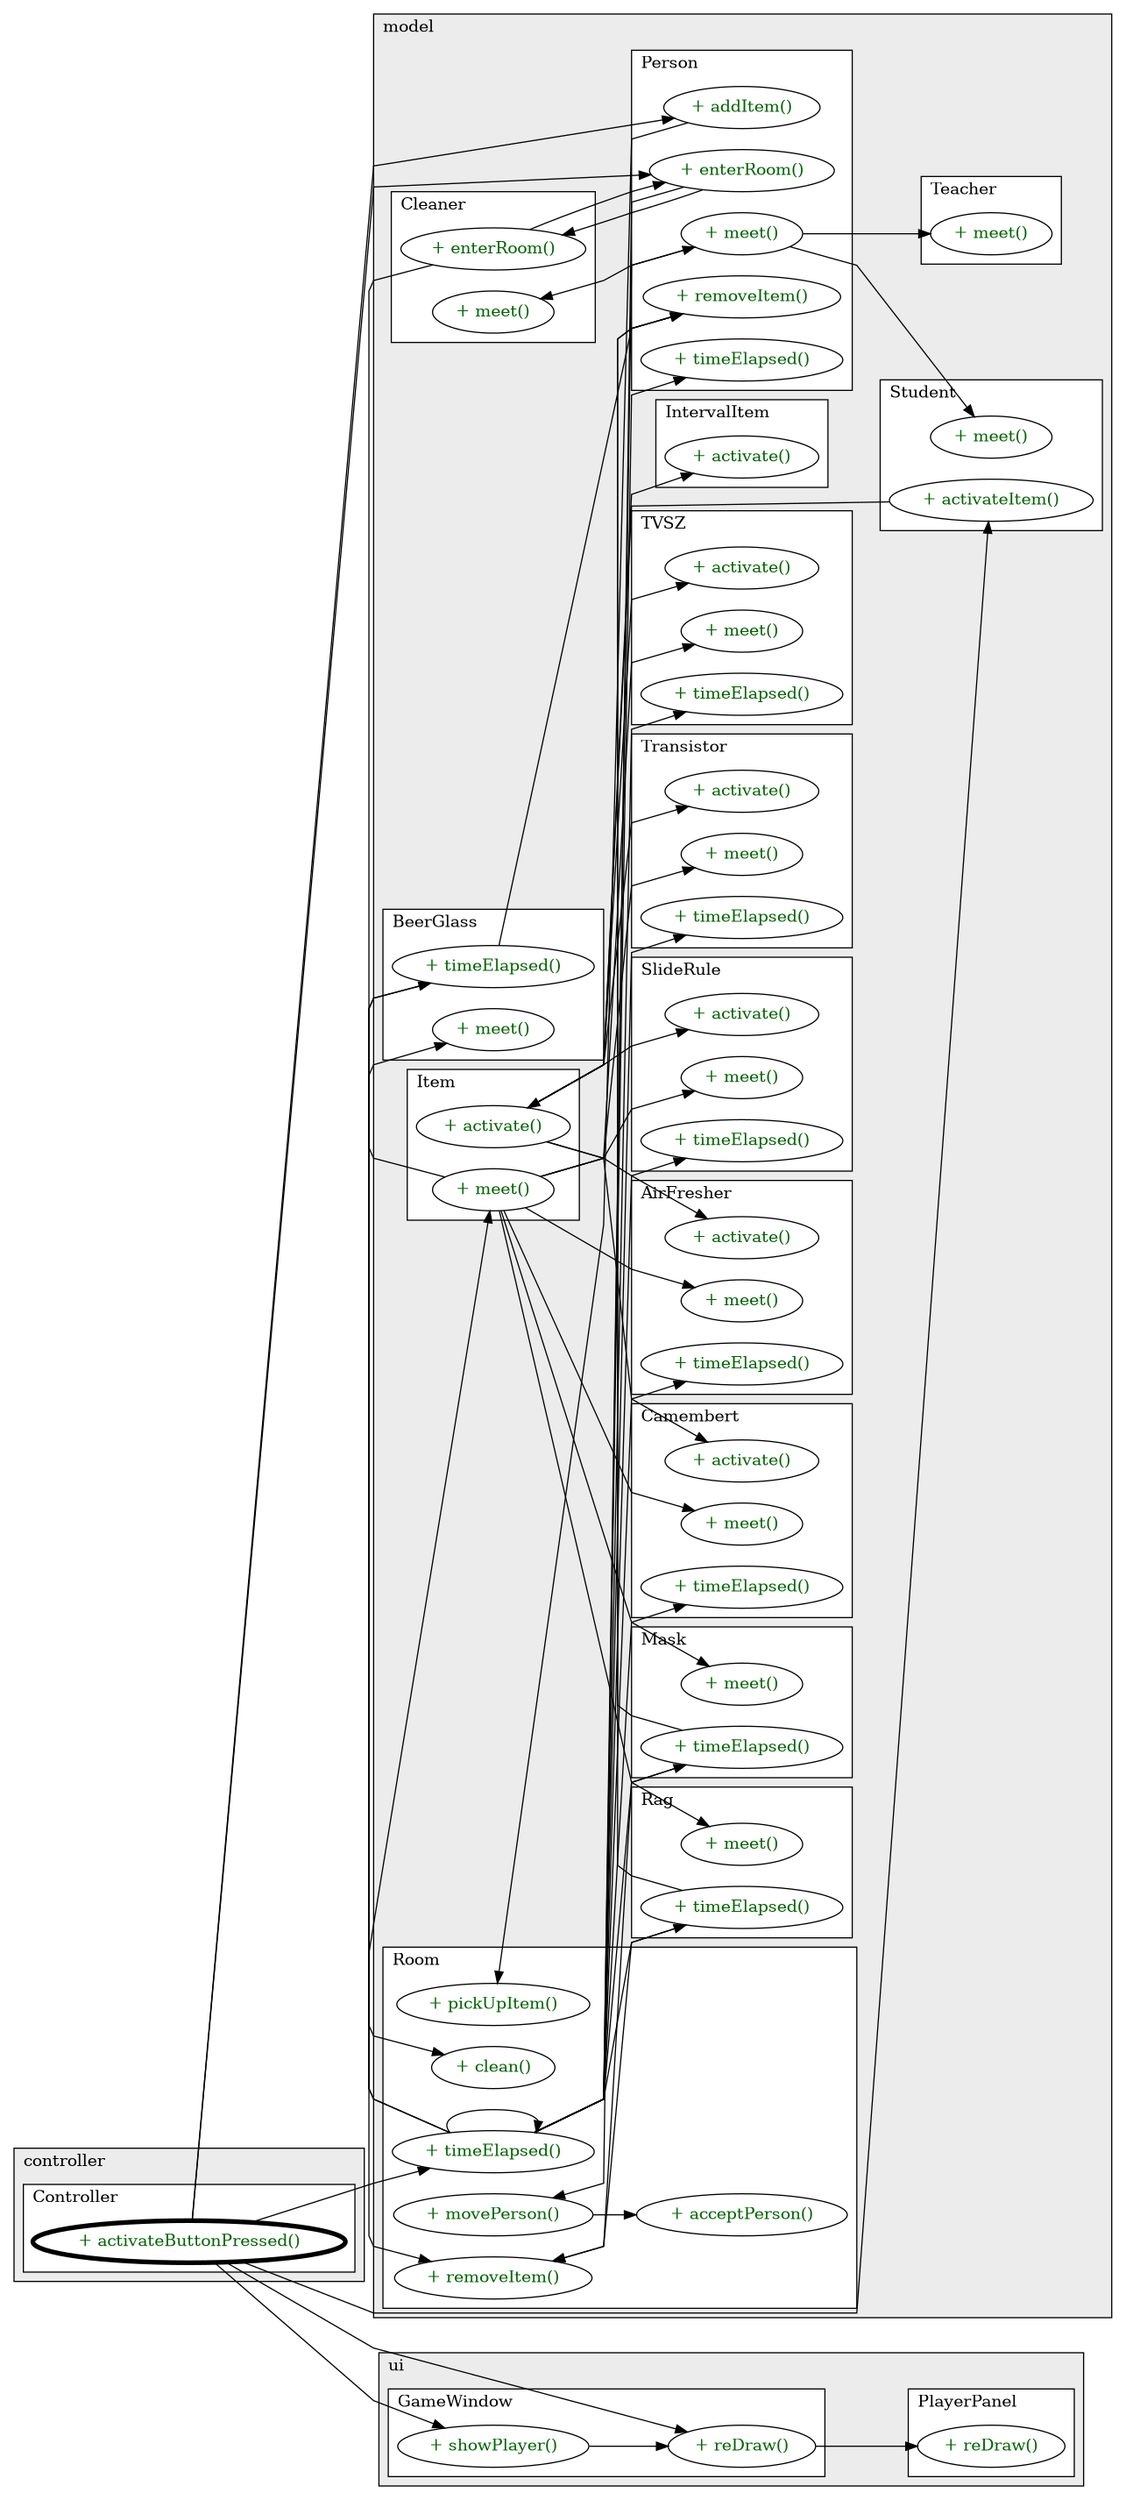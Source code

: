 @startuml

/' diagram meta data start
config=CallConfiguration;
{
  "rootMethod": "controller.Controller#activateButtonPressed()",
  "projectClassification": {
    "searchMode": "OpenProject", // OpenProject, AllProjects
    "includedProjects": "",
    "pathEndKeywords": "*.impl",
    "isClientPath": "",
    "isClientName": "",
    "isTestPath": "",
    "isTestName": "",
    "isMappingPath": "",
    "isMappingName": "",
    "isDataAccessPath": "",
    "isDataAccessName": "",
    "isDataStructurePath": "",
    "isDataStructureName": "",
    "isInterfaceStructuresPath": "",
    "isInterfaceStructuresName": "",
    "isEntryPointPath": "",
    "isEntryPointName": "",
    "treatFinalFieldsAsMandatory": false
  },
  "graphRestriction": {
    "classPackageExcludeFilter": "",
    "classPackageIncludeFilter": "",
    "classNameExcludeFilter": "",
    "classNameIncludeFilter": "",
    "methodNameExcludeFilter": "",
    "methodNameIncludeFilter": "",
    "removeByInheritance": "", // inheritance/annotation based filtering is done in a second step
    "removeByAnnotation": "",
    "removeByClassPackage": "", // cleanup the graph after inheritance/annotation based filtering is done
    "removeByClassName": "",
    "cutMappings": false,
    "cutEnum": true,
    "cutTests": true,
    "cutClient": true,
    "cutDataAccess": true,
    "cutInterfaceStructures": true,
    "cutDataStructures": true,
    "cutGetterAndSetter": true,
    "cutConstructors": true
  },
  "graphTraversal": {
    "forwardDepth": 3,
    "backwardDepth": 3,
    "classPackageExcludeFilter": "",
    "classPackageIncludeFilter": "",
    "classNameExcludeFilter": "",
    "classNameIncludeFilter": "",
    "methodNameExcludeFilter": "",
    "methodNameIncludeFilter": "",
    "hideMappings": false,
    "hideDataStructures": false,
    "hidePrivateMethods": true,
    "hideInterfaceCalls": true, // indirection: implementation -> interface (is hidden) -> implementation
    "onlyShowApplicationEntryPoints": false, // root node is included
    "useMethodCallsForStructureDiagram": "ForwardOnly" // ForwardOnly, BothDirections, No
  },
  "details": {
    "aggregation": "GroupByClass", // ByClass, GroupByClass, None
    "showMethodParametersTypes": false,
    "showMethodParametersNames": false,
    "showMethodReturnType": false,
    "showPackageLevels": 2,
    "showCallOrder": false,
    "edgeMode": "MethodsOnly", // TypesOnly, MethodsOnly, TypesAndMethods, MethodsAndDirectTypeUsage
    "showDetailedClassStructure": false
  },
  "rootClass": "controller.Controller",
  "extensionCallbackMethod": "" // qualified.class.name#methodName - signature: public static String method(String)
}
diagram meta data end '/



digraph g {
    rankdir="LR"
    splines=polyline
    

'nodes 
subgraph cluster_104069929 { 
   	label=model
	labeljust=l
	fillcolor="#ececec"
	style=filled
   
   subgraph cluster_1002356433 { 
   	label=Cleaner
	labeljust=l
	fillcolor=white
	style=filled
   
   Cleaner104069929XXXenterRoom2553083[
	label="+ enterRoom()"
	style=filled
	fillcolor=white
	tooltip="Cleaner

&#10;  A takarító mozgását végrehajtó metódus.&#10;  A takarító mozgási metódusa ugyanazzal kezdődik, mint az eredeti, ősben definiált.&#10;  Majd amennyiben a location-je módosult, meghívja a location-ön a setGas(false) és a clean() metódusait.&#10;  @param roomTo az a szoba, ahova át akar lépni&#10; "
	fontcolor=darkgreen
];

Cleaner104069929XXXmeet1907849355[
	label="+ meet()"
	style=filled
	fillcolor=white
	tooltip="Cleaner

&#10;  A takarító egy személlyel való találkozást kezeli le.&#10;  A takarító nem csinál semmit&#10;  @param person a személy, akivel találkozik&#10; "
	fontcolor=darkgreen
];
} 

subgraph cluster_1293994499 { 
   	label=Teacher
	labeljust=l
	fillcolor=white
	style=filled
   
   Teacher104069929XXXmeet1907849355[
	label="+ meet()"
	style=filled
	fillcolor=white
	tooltip="Teacher

&#10;  A tanár egy személlyel való találkozást kezeli le.&#10;  A személyt, akivel találkozik, megpróbálja megölni, amennyiben nincs lebénulva.&#10;  @param person a személy, akivel találkozik&#10; "
	fontcolor=darkgreen
];
} 

subgraph cluster_1378105930 { 
   	label=AirFresher
	labeljust=l
	fillcolor=white
	style=filled
   
   AirFresher104069929XXXactivate0[
	label="+ activate()"
	style=filled
	fillcolor=white
	tooltip="AirFresher

&#10;  A légfrissítő aktiválása.&#10;  Tartózkodási szobáján meghívja a location.setGas(false) metódust és felfrissíti azt.&#10;  Igényli birtokosánál az önmegsemmisítést (holder.removeItem()).&#10; "
	fontcolor=darkgreen
];

AirFresher104069929XXXmeet1907849355[
	label="+ meet()"
	style=filled
	fillcolor=white
	tooltip="AirFresher

&#10;  Egy személlyel való találkozást kezeli, ha a földön van.&#10;  Nincsen semmilyen hatása a földön.&#10;  @param person Az a személy, akivel találkozik&#10; "
	fontcolor=darkgreen
];

AirFresher104069929XXXtimeElapsed104431[
	label="+ timeElapsed()"
	style=filled
	fillcolor=white
	tooltip="AirFresher

&#10;  Idő telése a tárgyon&#10;  Mivel egyszerhasználatos tárgy, így nem történik vele&#10;  semmi az idő múlásával.&#10;  @param time az eltelt idő&#10; "
	fontcolor=darkgreen
];
} 

subgraph cluster_1541209638 { 
   	label=Person
	labeljust=l
	fillcolor=white
	style=filled
   
   Person104069929XXXaddItem2289459[
	label="+ addItem()"
	style=filled
	fillcolor=white
	tooltip="Person

&#10;  Egy tárgy felvétele, amennyiben a lehetséges&#10;  @param item a felvenni kívánt tárgy&#10; "
	fontcolor=darkgreen
];

Person104069929XXXenterRoom2553083[
	label="+ enterRoom()"
	style=filled
	fillcolor=white
	tooltip="Person

&#10;  A személy mozgását végrehajtó metódus.&#10;  Ha a személy nincs elkábulva, továbbítja a jelenlegi szobájának az átlépés igényét.&#10;  A két szoba felelőssége, hogy a személyt beengedi-e.&#10;  Amennyiben sikeresen átlép a másik szobába, frissíti a tárgyainak tartózkodási helyét is.&#10;  @param roomTo az a szoba, ahova át akar lépni&#10; "
	fontcolor=darkgreen
];

Person104069929XXXmeet1907849355[
	label="+ meet()"
	style=filled
	fillcolor=white
	tooltip="Person

&#10;  Egy személlyel való találkozást kezeli le.&#10;  @param person a személy, akivel találkozik&#10; "
	fontcolor=darkgreen
];

Person104069929XXXremoveItem2289459[
	label="+ removeItem()"
	style=filled
	fillcolor=white
	tooltip="Person

&#10;  Egy tárgy törlése a személy kezéből.&#10;  @param item a törölni kívánt tárgy&#10; "
	fontcolor=darkgreen
];

Person104069929XXXtimeElapsed104431[
	label="+ timeElapsed()"
	style=filled
	fillcolor=white
	tooltip="Person

&#10;  Időtelés szimulálása.&#10;  A személy továbbítja az eltelt időt (time) a nála lévő tárgyaknak.&#10;  Amennyiben kábult a személy, csökkenti a hátralévő kábulási időt.&#10;  @param time az eltelt idő&#10; "
	fontcolor=darkgreen
];
} 

subgraph cluster_159551353 { 
   	label=BeerGlass
	labeljust=l
	fillcolor=white
	style=filled
   
   BeerGlass104069929XXXmeet1907849355[
	label="+ meet()"
	style=filled
	fillcolor=white
	tooltip="BeerGlass

&#10;  Egy személlyel való találkozást kezeli, ha a földön van.&#10;  Nincsen semmilyen hatása, mert ha a földön van nem tud senkit megvédeni.&#10;  @param person Az a személy, akivel találkozik&#10; "
	fontcolor=darkgreen
];

BeerGlass104069929XXXtimeElapsed104431[
	label="+ timeElapsed()"
	style=filled
	fillcolor=white
	tooltip="BeerGlass

&#10;  Idő telése a tárgyon&#10;  Ha aktiválva van a tárgy, akkor a kapott paraméterrel csökkenti az objektum timeRemaining tagváltozóját.&#10;  Ha a timeRemaining elérte a 0-t, akkor kezdeményezi aktuális birtokosánál a tárgy megsemmisítését.&#10;  @param time az eltelt idő&#10; "
	fontcolor=darkgreen
];
} 

subgraph cluster_1669420968 { 
   	label=SlideRule
	labeljust=l
	fillcolor=white
	style=filled
   
   SlideRule104069929XXXactivate0[
	label="+ activate()"
	style=filled
	fillcolor=white
	tooltip="SlideRule

&#10;  Tárgy aktiválása&#10;  Nem történik semmi.&#10; "
	fontcolor=darkgreen
];

SlideRule104069929XXXmeet1907849355[
	label="+ meet()"
	style=filled
	fillcolor=white
	tooltip="SlideRule

&#10;  Találkozás személlyel&#10;  Nem csinál semmit, mert ha földön van nincs funkciója.&#10;  @param person a személy, akivel találkozik a tárgy&#10; "
	fontcolor=darkgreen
];

SlideRule104069929XXXtimeElapsed104431[
	label="+ timeElapsed()"
	style=filled
	fillcolor=white
	tooltip="SlideRule

&#10;  Idő telése a tárgyon&#10;  Mivel egyszerhasználatos tárgy, így nem történik vele semmi az idő múlásával.&#10;  @param time az eltelt idő&#10; "
	fontcolor=darkgreen
];
} 

subgraph cluster_1705623114 { 
   	label=Transistor
	labeljust=l
	fillcolor=white
	style=filled
   
   Transistor104069929XXXactivate0[
	label="+ activate()"
	style=filled
	fillcolor=white
	tooltip="Transistor

&#10;  Tranzisztor aktiválása: párosítás és teleportálás kivitelezése&#10;  Két tranzisztor összekapcsolását illetve azok használatát is lehetővé&#10;  tevő metódus. Amennyiben egy t1 tranzisztort úgy aktiválunk, hogy a hallgatónál még&#10;  nincs másik aktivált tranzisztor és a t1.pair NULL, akkor a t1 párosítási szándékát&#10;  eltároljuk. Amennyiben egy t2 tranzisztort úgy aktiválunk, hogy a t2.pair értéke&#10;  NULL, de a hallgató aktuálisan is rendelkezik egy már párosítási szándékra bejegyzett&#10;  t1 tranzisztorral, akkor a t1-et és a t2-t összekapcsolja, és kiveszi őket a párosítási&#10;  jegyzékből. Amennyiben egy t1 tranzisztort úgy aktiválunk, hogy a t1.pair értéke nem&#10;  NULL, akkor t1-et eldobja a játékos az eredeti szobájában és a t1 birtokosát átlépteti&#10;  az enterRoom() metódus segítségével, t2 tartózkodási helyébe, amit paraméterként ad&#10;  át a személy metódusába.&#10; "
	fontcolor=darkgreen
];

Transistor104069929XXXmeet1907849355[
	label="+ meet()"
	style=filled
	fillcolor=white
	tooltip="Transistor

&#10;  Találkozás emberrel&#10;  Nem csinál semmit.&#10;  @param person a személy, akivel találkozik a tárgy&#10; "
	fontcolor=darkgreen
];

Transistor104069929XXXtimeElapsed104431[
	label="+ timeElapsed()"
	style=filled
	fillcolor=white
	tooltip="Transistor

&#10;  Idő telése a tárgyon&#10;  Nem történik vele semmi.&#10;  @param time az eltelt idő&#10; "
	fontcolor=darkgreen
];
} 

subgraph cluster_1733563306 { 
   	label=Student
	labeljust=l
	fillcolor=white
	style=filled
   
   Student104069929XXXactivateItem2289459[
	label="+ activateItem()"
	style=filled
	fillcolor=white
	tooltip="Student

&#10;  Egy tárgy aktiválása.&#10;  @param item a használni kívánt tárgy&#10; "
	fontcolor=darkgreen
];

Student104069929XXXmeet1907849355[
	label="+ meet()"
	style=filled
	fillcolor=white
	tooltip="Student

&#10;  Egy személlyel való találkozást kezeli le. Köszön a személynek.&#10;  @param person a személy, akivel találkozik&#10; "
	fontcolor=darkgreen
];
} 

subgraph cluster_2011797581 { 
   	label=Rag
	labeljust=l
	fillcolor=white
	style=filled
   
   Rag104069929XXXmeet1907849355[
	label="+ meet()"
	style=filled
	fillcolor=white
	tooltip="Rag

&#10;  Egy személlyel való találkozást lekezelése.&#10;  Az aktivált rongy kezdeményezi a személy megbénítását.&#10;  @param person a személy, akivel találkozik a tárgy&#10; "
	fontcolor=darkgreen
];

Rag104069929XXXtimeElapsed104431[
	label="+ timeElapsed()"
	style=filled
	fillcolor=white
	tooltip="Rag

&#10;  Idő telése a tárgyra&#10;  Ha aktiválva van a tárgy, akkor a timeRemaining értékét&#10;  csökkenti time-mal. Ha elérte a 0-t, akkor aktuális birtokosánál kezdeményezi a tárgy&#10;  megsemmisítését.&#10;  @param time az eltelt idő&#10; "
	fontcolor=darkgreen
];
} 

subgraph cluster_2058534616 { 
   	label=Item
	labeljust=l
	fillcolor=white
	style=filled
   
   Item104069929XXXactivate0[
	label="+ activate()"
	style=filled
	fillcolor=white
	tooltip="Item

&#10;  A tárgy aktiválása.&#10; "
	fontcolor=darkgreen
];

Item104069929XXXmeet1907849355[
	label="+ meet()"
	style=filled
	fillcolor=white
	tooltip="Item

&#10;  Ha a tárgy a földön van egy szobában,&#10;  a szobába belépő új személyekkel való találkozást kezeli.&#10;  @param person a személy, akivel találkozik a tárgy&#10; "
	fontcolor=darkgreen
];
} 

subgraph cluster_2058635953 { 
   	label=Mask
	labeljust=l
	fillcolor=white
	style=filled
   
   Mask104069929XXXmeet1907849355[
	label="+ meet()"
	style=filled
	fillcolor=white
	tooltip="Mask

&#10;  Találkozás személlyel&#10;  Nem csinál semmit, mert ha földön van nincs kit megvédenie.&#10;  @param person a személy, akivel találkozik a tárgy&#10; "
	fontcolor=darkgreen
];

Mask104069929XXXtimeElapsed104431[
	label="+ timeElapsed()"
	style=filled
	fillcolor=white
	tooltip="Mask

&#10;  Idő telése a maszkon&#10;  Ha aktiválva van a tárgy, akkor a timeRemaining értékét&#10;  csökkenti time-mal. Ha elérte a 0-t, akkor adott értékkel csökkenti a durationt és&#10;  visszaállítja az activatedet hamisra. Ha a duration elérte a 0-t akkor aktuális&#10;  birtokosánál kezdeményezi a tárgy megsemmisítését&#10;  @param time az eltelt idő&#10; "
	fontcolor=darkgreen
];
} 

subgraph cluster_2058798240 { 
   	label=Room
	labeljust=l
	fillcolor=white
	style=filled
   
   Room104069929XXXacceptPerson1907849355[
	label="+ acceptPerson()"
	style=filled
	fillcolor=white
	tooltip="Room

&#10;  A paraméterként kapott személyt engedi be a szobába.&#10;  Amennyiben a szoba kapacitása kimerült nem engedi be a személyt. A visszatérési&#10;  értéke a beengedés sikeressége. Ha beengedi a személyt, felel az új személy és a&#10;  szobában tartózkodó személyek kölcsönös találkozásáért, illetve az új személy és&#10;  szobában levő tárgyak találkozásáért. Ha a szoba mérgezett, felel a belépő játékos&#10;  elkábításáért.&#10;  Felel a ragacsosság növeléséért.&#10;  @param person a belépő személy&#10;  @return {@code true} ha sikeresen belépett a szobába {@code false} egyébként&#10; "
	fontcolor=darkgreen
];

Room104069929XXXclean0[
	label="+ clean()"
	style=filled
	fillcolor=white
	tooltip="Room

&#10;  A szoba takarítása.&#10;  Stickiness nullázása. A legutóbb érkezett ember (ez a takarító,&#10;  aki a szobába jövetelkor hívta a függvényt) kivételével&#10;  összes szobában tartózkodó embert átteszi egy másik szobába, amennyiben teheti.&#10;  A szomszédok listájában elölről indul, és ameddig tudja tenni az embereket, addig oda teszi&#10;  (meghívja az adott emberre az enterRoom(r3) metódust az adott r3 szomszédot átadva),&#10;  ha pedig nem tudja, akkor a következő szomszéddal próbálkozik.&#10;  Ha az összes szomszédon végig ment és még mindig maradt ember a szobában, akkor ők ott maradhatnak.&#10; "
	fontcolor=darkgreen
];

Room104069929XXXmovePerson1681949660[
	label="+ movePerson()"
	style=filled
	fillcolor=white
	tooltip="Room

&#10; Ha a szoba jelenleg nincs aktívan elátkozva, a&#10;  paraméterként kapott személy a paraméterként kapott szobába léptetésének igényét továbbítja. A kapott szoba&#10;  értesíti ennek sikerességéről és ő is ezzel tér vissza. Ha igazzal tér vissza, akkor&#10;  eltávolítja a személyt önmagából. Ha a szoba aktívan elátkozott, rögtön hamissal tér vissza.&#10;  @param person a személy, aki át akar lépni&#10;  @param roomTo a szoba, ahova át szeretne lépni&#10;  @return {@code true} ha sikeresen átlépett, {@code false} egyébként&#10; "
	fontcolor=darkgreen
];

Room104069929XXXpickUpItem2289459[
	label="+ pickUpItem()"
	style=filled
	fillcolor=white
	tooltip="Room

&#10;  Egy tárgy felvételének kezdeményezése a szobánál.&#10;  Amennyiben a ragacsosság még nem érte el a határértékét,&#10;  a removeItem()-hez hasonlóan eltávolítja a tárgyat, majd igazzal visszatér.&#10;  Egyébként hamis visszatérési értékkel jelzi a személynek a sikertelen felvételt.&#10;  @param item a tárgy amit fel akarnak venni&#10;  @return {@code true} ha a tárgy felvehető {@code false} egyébként&#10; "
	fontcolor=darkgreen
];

Room104069929XXXremoveItem2289459[
	label="+ removeItem()"
	style=filled
	fillcolor=white
	tooltip="Room

&#10;  Egy tárgy törlése a szobából.&#10;  @param item a törölni kívánt tárgy&#10; "
	fontcolor=darkgreen
];

Room104069929XXXtimeElapsed104431[
	label="+ timeElapsed()"
	style=filled
	fillcolor=white
	tooltip="Room

&#10;  Idő telésének szimulálása. Funckiói:&#10;  Elátkozottsági állapot módosul.&#10;  Továbbítja az eltelt időt a benne lévő személyeknek és tárgyaknak.&#10;  A továbbra is szobában tartózkodó tárgyakat összetalálkoztatja minden személlyel és&#10;  minden személyt kölcsönösen összetalálkoztat egymással.&#10;  @param time az eltelt idő&#10; "
	fontcolor=darkgreen
];
} 

subgraph cluster_2058832910 { 
   	label=TVSZ
	labeljust=l
	fillcolor=white
	style=filled
   
   TVSZ104069929XXXactivate0[
	label="+ activate()"
	style=filled
	fillcolor=white
	tooltip="TVSZ

&#10;  A TVSZ-t manuálisan nem lehet aktiválni, nem történik vele semmi.&#10; "
	fontcolor=darkgreen
];

TVSZ104069929XXXmeet1907849355[
	label="+ meet()"
	style=filled
	fillcolor=white
	tooltip="TVSZ

&#10;  Találkozás személlyel&#10;  Nem csinál semmit. a földön nem tud megvédeni senkit.&#10;  @param person a személy, akivel találkozik a tárgy&#10; "
	fontcolor=darkgreen
];

TVSZ104069929XXXtimeElapsed104431[
	label="+ timeElapsed()"
	style=filled
	fillcolor=white
	tooltip="TVSZ

&#10;  Idő telése a TVSZ-en&#10;  Mivel egyszerhasználatos tárgy, így nem történik vele&#10;  semmi az idő múlásával.&#10;  @param time az eltelt idő&#10; "
	fontcolor=darkgreen
];
} 

subgraph cluster_2119370327 { 
   	label=Camembert
	labeljust=l
	fillcolor=white
	style=filled
   
   Camembert104069929XXXactivate0[
	label="+ activate()"
	style=filled
	fillcolor=white
	tooltip="Camembert

&#10;  A camembert aktiválása.&#10;  Igényli birtokosánál az önmegsemmisítést (holder.removeItem()).&#10;  Tartózkodási szobáján meghívja a location.setGas(true) metódust és elgázosítja azt.&#10; "
	fontcolor=darkgreen
];

Camembert104069929XXXmeet1907849355[
	label="+ meet()"
	style=filled
	fillcolor=white
	tooltip="Camembert

&#10;  Egy személlyel való találkozást kezeli, ha a földön van.&#10;  Nincsen semmilyen hatása.&#10;  @param person Az a személy, akivel találkozik&#10; "
	fontcolor=darkgreen
];

Camembert104069929XXXtimeElapsed104431[
	label="+ timeElapsed()"
	style=filled
	fillcolor=white
	tooltip="Camembert

&#10;  Idő múlása tárgyon.&#10;  Az idő műlása nincs rá hastással, mert egyszerhasználatos tárgy.&#10;  @param time az eltelt idő&#10; "
	fontcolor=darkgreen
];
} 

subgraph cluster_228628541 { 
   	label=IntervalItem
	labeljust=l
	fillcolor=white
	style=filled
   
   IntervalItem104069929XXXactivate0[
	label="+ activate()"
	style=filled
	fillcolor=white
	tooltip="IntervalItem

&#10;  A tárgy aktiválása.&#10; "
	fontcolor=darkgreen
];
} 
} 

subgraph cluster_3732 { 
   	label=ui
	labeljust=l
	fillcolor="#ececec"
	style=filled
   
   subgraph cluster_1924555204 { 
   	label=GameWindow
	labeljust=l
	fillcolor=white
	style=filled
   
   GameWindow3732XXXreDraw0[
	label="+ reDraw()"
	style=filled
	fillcolor=white
	tooltip="GameWindow

null"
	fontcolor=darkgreen
];

GameWindow3732XXXshowPlayer214492645[
	label="+ showPlayer()"
	style=filled
	fillcolor=white
	tooltip="GameWindow

null"
	fontcolor=darkgreen
];
} 

subgraph cluster_204909783 { 
   	label=PlayerPanel
	labeljust=l
	fillcolor=white
	style=filled
   
   PlayerPanel3732XXXreDraw0[
	label="+ reDraw()"
	style=filled
	fillcolor=white
	tooltip="PlayerPanel

null"
	fontcolor=darkgreen
];
} 
} 

subgraph cluster_637428636 { 
   	label=controller
	labeljust=l
	fillcolor="#ececec"
	style=filled
   
   subgraph cluster_1872830130 { 
   	label=Controller
	labeljust=l
	fillcolor=white
	style=filled
   
   Controller637428636XXXactivateButtonPressed0[
	label="+ activateButtonPressed()"
	style=filled
	fillcolor=white
	tooltip="Controller

null"
	penwidth=4
	fontcolor=darkgreen
];
} 
} 

'edges    
BeerGlass104069929XXXtimeElapsed104431 -> Person104069929XXXremoveItem2289459;
BeerGlass104069929XXXtimeElapsed104431 -> Room104069929XXXremoveItem2289459;
Cleaner104069929XXXenterRoom2553083 -> Person104069929XXXenterRoom2553083;
Cleaner104069929XXXenterRoom2553083 -> Room104069929XXXclean0;
Controller637428636XXXactivateButtonPressed0 -> GameWindow3732XXXreDraw0;
Controller637428636XXXactivateButtonPressed0 -> GameWindow3732XXXshowPlayer214492645;
Controller637428636XXXactivateButtonPressed0 -> Person104069929XXXaddItem2289459;
Controller637428636XXXactivateButtonPressed0 -> Person104069929XXXenterRoom2553083;
Controller637428636XXXactivateButtonPressed0 -> Room104069929XXXtimeElapsed104431;
Controller637428636XXXactivateButtonPressed0 -> Student104069929XXXactivateItem2289459;
GameWindow3732XXXreDraw0 -> PlayerPanel3732XXXreDraw0;
GameWindow3732XXXshowPlayer214492645 -> GameWindow3732XXXreDraw0;
Item104069929XXXactivate0 -> AirFresher104069929XXXactivate0;
Item104069929XXXactivate0 -> Camembert104069929XXXactivate0;
Item104069929XXXactivate0 -> IntervalItem104069929XXXactivate0;
Item104069929XXXactivate0 -> SlideRule104069929XXXactivate0;
Item104069929XXXactivate0 -> TVSZ104069929XXXactivate0;
Item104069929XXXactivate0 -> Transistor104069929XXXactivate0;
Item104069929XXXmeet1907849355 -> AirFresher104069929XXXmeet1907849355;
Item104069929XXXmeet1907849355 -> BeerGlass104069929XXXmeet1907849355;
Item104069929XXXmeet1907849355 -> Camembert104069929XXXmeet1907849355;
Item104069929XXXmeet1907849355 -> Mask104069929XXXmeet1907849355;
Item104069929XXXmeet1907849355 -> Rag104069929XXXmeet1907849355;
Item104069929XXXmeet1907849355 -> SlideRule104069929XXXmeet1907849355;
Item104069929XXXmeet1907849355 -> TVSZ104069929XXXmeet1907849355;
Item104069929XXXmeet1907849355 -> Transistor104069929XXXmeet1907849355;
Mask104069929XXXtimeElapsed104431 -> Person104069929XXXremoveItem2289459;
Mask104069929XXXtimeElapsed104431 -> Room104069929XXXremoveItem2289459;
Person104069929XXXaddItem2289459 -> Room104069929XXXpickUpItem2289459;
Person104069929XXXenterRoom2553083 -> Cleaner104069929XXXenterRoom2553083;
Person104069929XXXenterRoom2553083 -> Room104069929XXXmovePerson1681949660;
Person104069929XXXmeet1907849355 -> Cleaner104069929XXXmeet1907849355;
Person104069929XXXmeet1907849355 -> Student104069929XXXmeet1907849355;
Person104069929XXXmeet1907849355 -> Teacher104069929XXXmeet1907849355;
Rag104069929XXXtimeElapsed104431 -> Person104069929XXXremoveItem2289459;
Rag104069929XXXtimeElapsed104431 -> Room104069929XXXremoveItem2289459;
Room104069929XXXmovePerson1681949660 -> Room104069929XXXacceptPerson1907849355;
Room104069929XXXtimeElapsed104431 -> AirFresher104069929XXXtimeElapsed104431;
Room104069929XXXtimeElapsed104431 -> BeerGlass104069929XXXtimeElapsed104431;
Room104069929XXXtimeElapsed104431 -> Camembert104069929XXXtimeElapsed104431;
Room104069929XXXtimeElapsed104431 -> Item104069929XXXmeet1907849355;
Room104069929XXXtimeElapsed104431 -> Mask104069929XXXtimeElapsed104431;
Room104069929XXXtimeElapsed104431 -> Person104069929XXXmeet1907849355;
Room104069929XXXtimeElapsed104431 -> Person104069929XXXtimeElapsed104431;
Room104069929XXXtimeElapsed104431 -> Rag104069929XXXtimeElapsed104431;
Room104069929XXXtimeElapsed104431 -> Room104069929XXXtimeElapsed104431;
Room104069929XXXtimeElapsed104431 -> SlideRule104069929XXXtimeElapsed104431;
Room104069929XXXtimeElapsed104431 -> TVSZ104069929XXXtimeElapsed104431;
Room104069929XXXtimeElapsed104431 -> Transistor104069929XXXtimeElapsed104431;
Student104069929XXXactivateItem2289459 -> Item104069929XXXactivate0;
    
}
@enduml